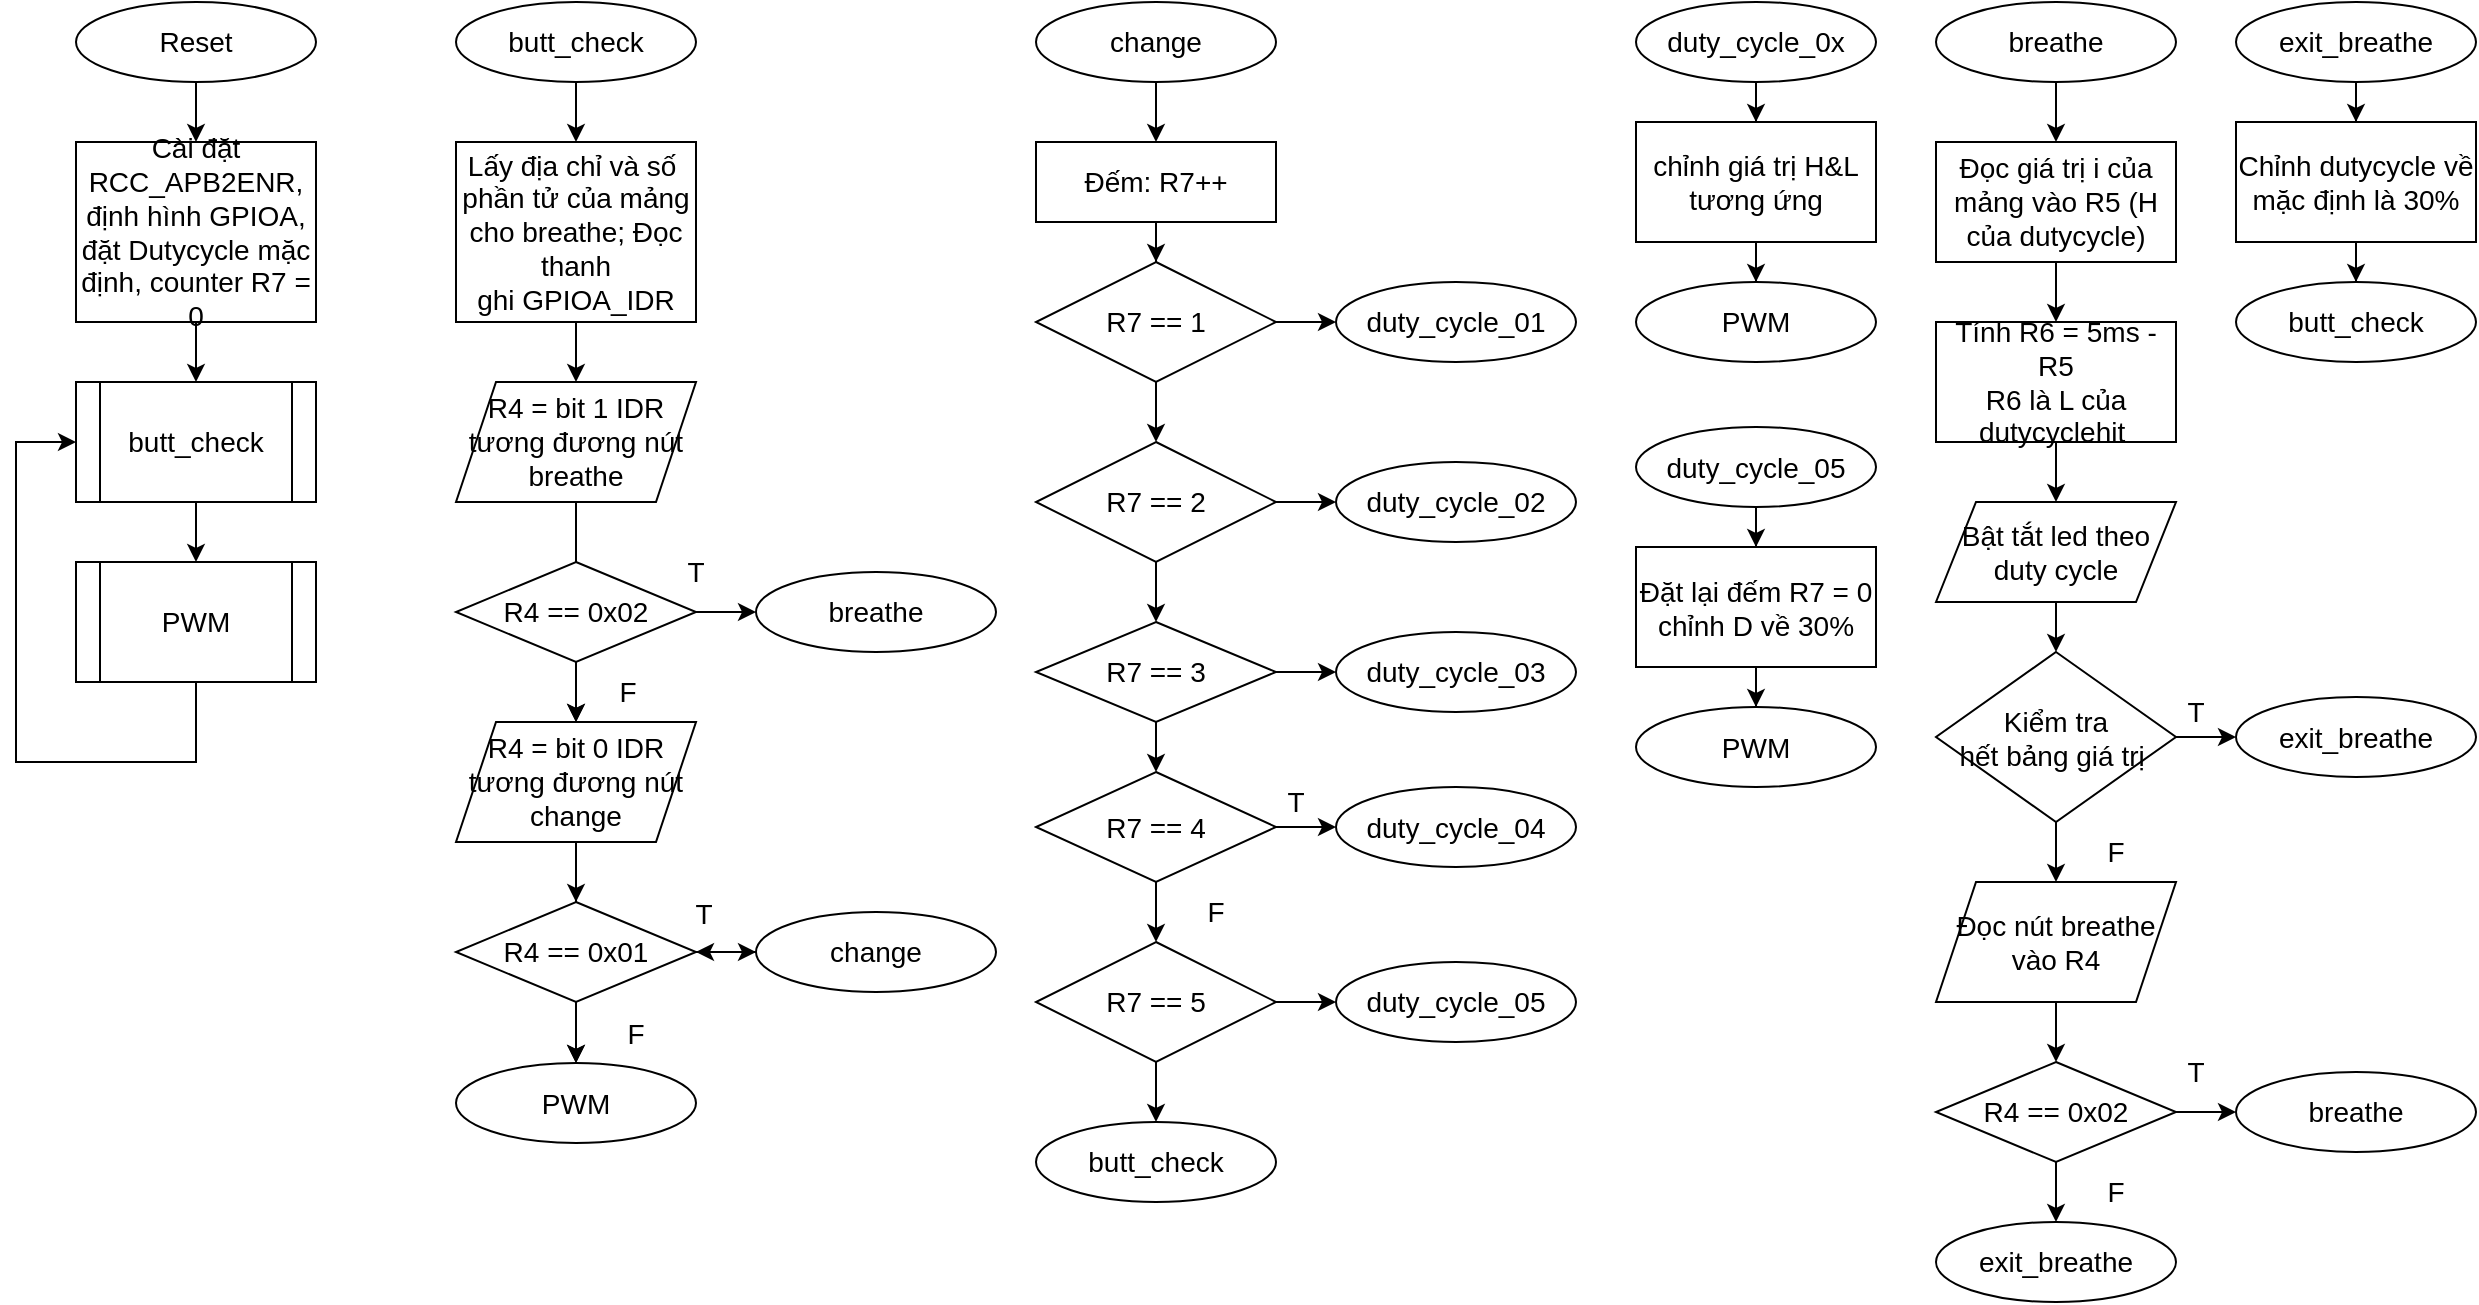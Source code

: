 <mxfile version="22.1.2" type="device">
  <diagram name="Page-1" id="hKXFvoHYiCMIiTL6P0JV">
    <mxGraphModel dx="992" dy="605" grid="1" gridSize="10" guides="1" tooltips="1" connect="1" arrows="1" fold="1" page="1" pageScale="1" pageWidth="850" pageHeight="1100" math="0" shadow="0">
      <root>
        <mxCell id="0" />
        <mxCell id="1" parent="0" />
        <mxCell id="JtcaFjxrKerbK_DlvWDh-1" value="Reset" style="rounded=1;whiteSpace=wrap;html=1;fontSize=14;glass=0;strokeWidth=1;shadow=0;shape=ellipse;perimeter=ellipsePerimeter;" parent="1" vertex="1">
          <mxGeometry x="60" y="100" width="120" height="40" as="geometry" />
        </mxCell>
        <mxCell id="JtcaFjxrKerbK_DlvWDh-2" value="Cài đặt RCC_APB2ENR, định hình GPIOA,&lt;br style=&quot;font-size: 14px;&quot;&gt;đặt Dutycycle mặc định, counter R7 = 0" style="rounded=0;whiteSpace=wrap;html=1;fontSize=14;" parent="1" vertex="1">
          <mxGeometry x="60" y="170" width="120" height="90" as="geometry" />
        </mxCell>
        <mxCell id="JtcaFjxrKerbK_DlvWDh-3" value="butt_check" style="shape=process;whiteSpace=wrap;html=1;backgroundOutline=1;fontSize=14;" parent="1" vertex="1">
          <mxGeometry x="60" y="290" width="120" height="60" as="geometry" />
        </mxCell>
        <mxCell id="JtcaFjxrKerbK_DlvWDh-4" value="PWM" style="shape=process;whiteSpace=wrap;html=1;backgroundOutline=1;fontSize=14;" parent="1" vertex="1">
          <mxGeometry x="60" y="380" width="120" height="60" as="geometry" />
        </mxCell>
        <mxCell id="JtcaFjxrKerbK_DlvWDh-5" value="" style="endArrow=classic;html=1;rounded=0;exitX=0.5;exitY=1;exitDx=0;exitDy=0;entryX=0.5;entryY=0;entryDx=0;entryDy=0;fontSize=14;" parent="1" source="JtcaFjxrKerbK_DlvWDh-1" target="JtcaFjxrKerbK_DlvWDh-2" edge="1">
          <mxGeometry width="50" height="50" relative="1" as="geometry">
            <mxPoint x="290" y="420" as="sourcePoint" />
            <mxPoint x="340" y="370" as="targetPoint" />
          </mxGeometry>
        </mxCell>
        <mxCell id="JtcaFjxrKerbK_DlvWDh-6" value="" style="endArrow=classic;html=1;rounded=0;exitX=0.5;exitY=1;exitDx=0;exitDy=0;entryX=0.5;entryY=0;entryDx=0;entryDy=0;fontSize=14;" parent="1" source="JtcaFjxrKerbK_DlvWDh-2" target="JtcaFjxrKerbK_DlvWDh-3" edge="1">
          <mxGeometry width="50" height="50" relative="1" as="geometry">
            <mxPoint x="290" y="420" as="sourcePoint" />
            <mxPoint x="340" y="370" as="targetPoint" />
          </mxGeometry>
        </mxCell>
        <mxCell id="JtcaFjxrKerbK_DlvWDh-7" value="" style="endArrow=classic;html=1;rounded=0;exitX=0.5;exitY=1;exitDx=0;exitDy=0;entryX=0.5;entryY=0;entryDx=0;entryDy=0;fontSize=14;" parent="1" source="JtcaFjxrKerbK_DlvWDh-3" target="JtcaFjxrKerbK_DlvWDh-4" edge="1">
          <mxGeometry width="50" height="50" relative="1" as="geometry">
            <mxPoint x="290" y="420" as="sourcePoint" />
            <mxPoint x="340" y="370" as="targetPoint" />
          </mxGeometry>
        </mxCell>
        <mxCell id="JtcaFjxrKerbK_DlvWDh-8" value="" style="endArrow=classic;html=1;rounded=0;exitX=0.5;exitY=1;exitDx=0;exitDy=0;entryX=0;entryY=0.5;entryDx=0;entryDy=0;fontSize=14;" parent="1" source="JtcaFjxrKerbK_DlvWDh-4" target="JtcaFjxrKerbK_DlvWDh-3" edge="1">
          <mxGeometry width="50" height="50" relative="1" as="geometry">
            <mxPoint x="290" y="420" as="sourcePoint" />
            <mxPoint x="340" y="370" as="targetPoint" />
            <Array as="points">
              <mxPoint x="120" y="480" />
              <mxPoint x="30" y="480" />
              <mxPoint x="30" y="320" />
            </Array>
          </mxGeometry>
        </mxCell>
        <mxCell id="JtcaFjxrKerbK_DlvWDh-9" value="butt_check" style="rounded=1;whiteSpace=wrap;html=1;fontSize=14;glass=0;strokeWidth=1;shadow=0;shape=ellipse;perimeter=ellipsePerimeter;" parent="1" vertex="1">
          <mxGeometry x="250" y="100" width="120" height="40" as="geometry" />
        </mxCell>
        <mxCell id="JtcaFjxrKerbK_DlvWDh-10" value="" style="edgeStyle=orthogonalEdgeStyle;rounded=0;orthogonalLoop=1;jettySize=auto;html=1;fontSize=14;" parent="1" source="JtcaFjxrKerbK_DlvWDh-11" target="JtcaFjxrKerbK_DlvWDh-13" edge="1">
          <mxGeometry relative="1" as="geometry" />
        </mxCell>
        <mxCell id="JtcaFjxrKerbK_DlvWDh-11" value="Lấy địa chỉ và số&amp;nbsp;&lt;br style=&quot;font-size: 14px;&quot;&gt;phần tử của mảng cho breathe; Đọc thanh ghi&amp;nbsp;GPIOA_IDR" style="rounded=0;whiteSpace=wrap;html=1;fontSize=14;" parent="1" vertex="1">
          <mxGeometry x="250" y="170" width="120" height="90" as="geometry" />
        </mxCell>
        <mxCell id="JtcaFjxrKerbK_DlvWDh-12" value="" style="edgeStyle=orthogonalEdgeStyle;rounded=0;orthogonalLoop=1;jettySize=auto;html=1;fontSize=14;" parent="1" source="JtcaFjxrKerbK_DlvWDh-13" target="JtcaFjxrKerbK_DlvWDh-18" edge="1">
          <mxGeometry relative="1" as="geometry" />
        </mxCell>
        <mxCell id="JtcaFjxrKerbK_DlvWDh-13" value="R4 = bit 1 IDR&lt;br style=&quot;font-size: 14px;&quot;&gt;tương đương nút&lt;br style=&quot;font-size: 14px;&quot;&gt;breathe" style="shape=parallelogram;perimeter=parallelogramPerimeter;whiteSpace=wrap;html=1;fixedSize=1;fontSize=14;" parent="1" vertex="1">
          <mxGeometry x="250" y="290" width="120" height="60" as="geometry" />
        </mxCell>
        <mxCell id="JtcaFjxrKerbK_DlvWDh-14" value="" style="edgeStyle=orthogonalEdgeStyle;rounded=0;orthogonalLoop=1;jettySize=auto;html=1;fontSize=14;" parent="1" source="JtcaFjxrKerbK_DlvWDh-15" target="JtcaFjxrKerbK_DlvWDh-18" edge="1">
          <mxGeometry relative="1" as="geometry" />
        </mxCell>
        <mxCell id="JtcaFjxrKerbK_DlvWDh-15" value="R4 == 0x02" style="rhombus;whiteSpace=wrap;html=1;fontSize=14;" parent="1" vertex="1">
          <mxGeometry x="250" y="380" width="120" height="50" as="geometry" />
        </mxCell>
        <mxCell id="JtcaFjxrKerbK_DlvWDh-16" value="breathe" style="rounded=1;whiteSpace=wrap;html=1;fontSize=14;glass=0;strokeWidth=1;shadow=0;shape=ellipse;perimeter=ellipsePerimeter;" parent="1" vertex="1">
          <mxGeometry x="400" y="385" width="120" height="40" as="geometry" />
        </mxCell>
        <mxCell id="JtcaFjxrKerbK_DlvWDh-17" value="" style="edgeStyle=orthogonalEdgeStyle;rounded=0;orthogonalLoop=1;jettySize=auto;html=1;fontSize=14;" parent="1" source="JtcaFjxrKerbK_DlvWDh-18" target="JtcaFjxrKerbK_DlvWDh-22" edge="1">
          <mxGeometry relative="1" as="geometry" />
        </mxCell>
        <mxCell id="JtcaFjxrKerbK_DlvWDh-18" value="R4 = bit 0 IDR&lt;br style=&quot;font-size: 14px;&quot;&gt;tương đương nút&lt;br style=&quot;font-size: 14px;&quot;&gt;change" style="shape=parallelogram;perimeter=parallelogramPerimeter;whiteSpace=wrap;html=1;fixedSize=1;fontSize=14;" parent="1" vertex="1">
          <mxGeometry x="250" y="460" width="120" height="60" as="geometry" />
        </mxCell>
        <mxCell id="JtcaFjxrKerbK_DlvWDh-19" value="R4 == 0x01" style="rhombus;whiteSpace=wrap;html=1;fontSize=14;" parent="1" vertex="1">
          <mxGeometry x="250" y="550" width="120" height="50" as="geometry" />
        </mxCell>
        <mxCell id="JtcaFjxrKerbK_DlvWDh-20" value="" style="edgeStyle=orthogonalEdgeStyle;rounded=0;orthogonalLoop=1;jettySize=auto;html=1;fontSize=14;" parent="1" source="JtcaFjxrKerbK_DlvWDh-21" target="JtcaFjxrKerbK_DlvWDh-19" edge="1">
          <mxGeometry relative="1" as="geometry" />
        </mxCell>
        <mxCell id="JtcaFjxrKerbK_DlvWDh-21" value="change" style="rounded=1;whiteSpace=wrap;html=1;fontSize=14;glass=0;strokeWidth=1;shadow=0;shape=ellipse;perimeter=ellipsePerimeter;" parent="1" vertex="1">
          <mxGeometry x="400" y="555" width="120" height="40" as="geometry" />
        </mxCell>
        <mxCell id="JtcaFjxrKerbK_DlvWDh-22" value="PWM" style="rounded=1;whiteSpace=wrap;html=1;fontSize=14;glass=0;strokeWidth=1;shadow=0;shape=ellipse;perimeter=ellipsePerimeter;" parent="1" vertex="1">
          <mxGeometry x="250" y="630.5" width="120" height="40" as="geometry" />
        </mxCell>
        <mxCell id="JtcaFjxrKerbK_DlvWDh-23" value="" style="endArrow=classic;html=1;rounded=0;exitX=0.5;exitY=1;exitDx=0;exitDy=0;entryX=0.5;entryY=0;entryDx=0;entryDy=0;fontSize=14;" parent="1" source="JtcaFjxrKerbK_DlvWDh-9" target="JtcaFjxrKerbK_DlvWDh-11" edge="1">
          <mxGeometry width="50" height="50" relative="1" as="geometry">
            <mxPoint x="390" y="330" as="sourcePoint" />
            <mxPoint x="440" y="280" as="targetPoint" />
          </mxGeometry>
        </mxCell>
        <mxCell id="JtcaFjxrKerbK_DlvWDh-24" value="" style="endArrow=classic;html=1;rounded=0;exitX=0.5;exitY=1;exitDx=0;exitDy=0;entryX=0.5;entryY=0;entryDx=0;entryDy=0;fontSize=14;" parent="1" source="JtcaFjxrKerbK_DlvWDh-18" target="JtcaFjxrKerbK_DlvWDh-19" edge="1">
          <mxGeometry width="50" height="50" relative="1" as="geometry">
            <mxPoint x="309.5" y="520" as="sourcePoint" />
            <mxPoint x="309.5" y="550" as="targetPoint" />
          </mxGeometry>
        </mxCell>
        <mxCell id="JtcaFjxrKerbK_DlvWDh-25" value="" style="endArrow=classic;html=1;rounded=0;exitX=1;exitY=0.5;exitDx=0;exitDy=0;entryX=0;entryY=0.5;entryDx=0;entryDy=0;fontSize=14;" parent="1" source="JtcaFjxrKerbK_DlvWDh-15" target="JtcaFjxrKerbK_DlvWDh-16" edge="1">
          <mxGeometry width="50" height="50" relative="1" as="geometry">
            <mxPoint x="390" y="450" as="sourcePoint" />
            <mxPoint x="440" y="400" as="targetPoint" />
          </mxGeometry>
        </mxCell>
        <mxCell id="JtcaFjxrKerbK_DlvWDh-26" value="" style="endArrow=classic;html=1;rounded=0;exitX=1;exitY=0.5;exitDx=0;exitDy=0;entryX=0;entryY=0.5;entryDx=0;entryDy=0;fontSize=14;" parent="1" source="JtcaFjxrKerbK_DlvWDh-19" target="JtcaFjxrKerbK_DlvWDh-21" edge="1">
          <mxGeometry width="50" height="50" relative="1" as="geometry">
            <mxPoint x="370" y="574.5" as="sourcePoint" />
            <mxPoint x="400" y="574.5" as="targetPoint" />
          </mxGeometry>
        </mxCell>
        <mxCell id="JtcaFjxrKerbK_DlvWDh-27" value="" style="endArrow=classic;html=1;rounded=0;exitX=0.5;exitY=1;exitDx=0;exitDy=0;entryX=0.5;entryY=0;entryDx=0;entryDy=0;fontSize=14;" parent="1" source="JtcaFjxrKerbK_DlvWDh-19" target="JtcaFjxrKerbK_DlvWDh-22" edge="1">
          <mxGeometry width="50" height="50" relative="1" as="geometry">
            <mxPoint x="309.5" y="600.5" as="sourcePoint" />
            <mxPoint x="310" y="630" as="targetPoint" />
          </mxGeometry>
        </mxCell>
        <mxCell id="JtcaFjxrKerbK_DlvWDh-28" value="T" style="text;html=1;strokeColor=none;fillColor=none;align=center;verticalAlign=middle;whiteSpace=wrap;rounded=0;fontSize=14;" parent="1" vertex="1">
          <mxGeometry x="340" y="370" width="60" height="30" as="geometry" />
        </mxCell>
        <mxCell id="JtcaFjxrKerbK_DlvWDh-29" value="F" style="text;html=1;strokeColor=none;fillColor=none;align=center;verticalAlign=middle;whiteSpace=wrap;rounded=0;fontSize=14;" parent="1" vertex="1">
          <mxGeometry x="306" y="430" width="60" height="30" as="geometry" />
        </mxCell>
        <mxCell id="JtcaFjxrKerbK_DlvWDh-30" value="T" style="text;html=1;strokeColor=none;fillColor=none;align=center;verticalAlign=middle;whiteSpace=wrap;rounded=0;fontSize=14;" parent="1" vertex="1">
          <mxGeometry x="344" y="540.5" width="60" height="30" as="geometry" />
        </mxCell>
        <mxCell id="JtcaFjxrKerbK_DlvWDh-31" value="F" style="text;html=1;strokeColor=none;fillColor=none;align=center;verticalAlign=middle;whiteSpace=wrap;rounded=0;fontSize=14;" parent="1" vertex="1">
          <mxGeometry x="310" y="600.5" width="60" height="30" as="geometry" />
        </mxCell>
        <mxCell id="JtcaFjxrKerbK_DlvWDh-32" value="" style="edgeStyle=orthogonalEdgeStyle;rounded=0;orthogonalLoop=1;jettySize=auto;html=1;fontSize=14;" parent="1" source="JtcaFjxrKerbK_DlvWDh-33" target="JtcaFjxrKerbK_DlvWDh-58" edge="1">
          <mxGeometry relative="1" as="geometry" />
        </mxCell>
        <mxCell id="JtcaFjxrKerbK_DlvWDh-33" value="change" style="rounded=1;whiteSpace=wrap;html=1;fontSize=14;glass=0;strokeWidth=1;shadow=0;shape=ellipse;perimeter=ellipsePerimeter;" parent="1" vertex="1">
          <mxGeometry x="540" y="100" width="120" height="40" as="geometry" />
        </mxCell>
        <mxCell id="JtcaFjxrKerbK_DlvWDh-34" value="" style="edgeStyle=orthogonalEdgeStyle;rounded=0;orthogonalLoop=1;jettySize=auto;html=1;fontSize=14;" parent="1" source="JtcaFjxrKerbK_DlvWDh-36" target="JtcaFjxrKerbK_DlvWDh-39" edge="1">
          <mxGeometry relative="1" as="geometry" />
        </mxCell>
        <mxCell id="JtcaFjxrKerbK_DlvWDh-35" value="" style="edgeStyle=orthogonalEdgeStyle;rounded=0;orthogonalLoop=1;jettySize=auto;html=1;fontSize=14;" parent="1" source="JtcaFjxrKerbK_DlvWDh-36" target="JtcaFjxrKerbK_DlvWDh-55" edge="1">
          <mxGeometry relative="1" as="geometry" />
        </mxCell>
        <mxCell id="JtcaFjxrKerbK_DlvWDh-36" value="R7 == 1" style="rounded=0;whiteSpace=wrap;html=1;shape=rhombus;perimeter=rhombusPerimeter;fontSize=14;" parent="1" vertex="1">
          <mxGeometry x="540" y="230" width="120" height="60" as="geometry" />
        </mxCell>
        <mxCell id="JtcaFjxrKerbK_DlvWDh-37" value="" style="edgeStyle=orthogonalEdgeStyle;rounded=0;orthogonalLoop=1;jettySize=auto;html=1;fontSize=14;" parent="1" source="JtcaFjxrKerbK_DlvWDh-39" target="JtcaFjxrKerbK_DlvWDh-42" edge="1">
          <mxGeometry relative="1" as="geometry" />
        </mxCell>
        <mxCell id="JtcaFjxrKerbK_DlvWDh-38" value="" style="edgeStyle=orthogonalEdgeStyle;rounded=0;orthogonalLoop=1;jettySize=auto;html=1;fontSize=14;" parent="1" source="JtcaFjxrKerbK_DlvWDh-39" target="JtcaFjxrKerbK_DlvWDh-54" edge="1">
          <mxGeometry relative="1" as="geometry" />
        </mxCell>
        <mxCell id="JtcaFjxrKerbK_DlvWDh-39" value="R7 == 2" style="rounded=0;whiteSpace=wrap;html=1;shape=rhombus;perimeter=rhombusPerimeter;fontSize=14;" parent="1" vertex="1">
          <mxGeometry x="540" y="320" width="120" height="60" as="geometry" />
        </mxCell>
        <mxCell id="JtcaFjxrKerbK_DlvWDh-40" value="" style="edgeStyle=orthogonalEdgeStyle;rounded=0;orthogonalLoop=1;jettySize=auto;html=1;fontSize=14;" parent="1" source="JtcaFjxrKerbK_DlvWDh-42" target="JtcaFjxrKerbK_DlvWDh-45" edge="1">
          <mxGeometry relative="1" as="geometry" />
        </mxCell>
        <mxCell id="JtcaFjxrKerbK_DlvWDh-41" value="" style="edgeStyle=orthogonalEdgeStyle;rounded=0;orthogonalLoop=1;jettySize=auto;html=1;fontSize=14;" parent="1" source="JtcaFjxrKerbK_DlvWDh-42" target="JtcaFjxrKerbK_DlvWDh-53" edge="1">
          <mxGeometry relative="1" as="geometry" />
        </mxCell>
        <mxCell id="JtcaFjxrKerbK_DlvWDh-42" value="R7 == 3" style="shape=rhombus;whiteSpace=wrap;html=1;fixedSize=1;perimeter=rhombusPerimeter;fontSize=14;" parent="1" vertex="1">
          <mxGeometry x="540" y="410" width="120" height="50" as="geometry" />
        </mxCell>
        <mxCell id="JtcaFjxrKerbK_DlvWDh-43" value="" style="edgeStyle=orthogonalEdgeStyle;rounded=0;orthogonalLoop=1;jettySize=auto;html=1;fontSize=14;" parent="1" source="JtcaFjxrKerbK_DlvWDh-45" target="JtcaFjxrKerbK_DlvWDh-49" edge="1">
          <mxGeometry relative="1" as="geometry" />
        </mxCell>
        <mxCell id="JtcaFjxrKerbK_DlvWDh-44" value="" style="edgeStyle=orthogonalEdgeStyle;rounded=0;orthogonalLoop=1;jettySize=auto;html=1;fontSize=14;" parent="1" source="JtcaFjxrKerbK_DlvWDh-45" target="JtcaFjxrKerbK_DlvWDh-48" edge="1">
          <mxGeometry relative="1" as="geometry" />
        </mxCell>
        <mxCell id="JtcaFjxrKerbK_DlvWDh-45" value="R7 == 4" style="rhombus;whiteSpace=wrap;html=1;fontSize=14;" parent="1" vertex="1">
          <mxGeometry x="540" y="485" width="120" height="55" as="geometry" />
        </mxCell>
        <mxCell id="JtcaFjxrKerbK_DlvWDh-46" value="" style="edgeStyle=orthogonalEdgeStyle;rounded=0;orthogonalLoop=1;jettySize=auto;html=1;fontSize=14;" parent="1" source="JtcaFjxrKerbK_DlvWDh-48" target="JtcaFjxrKerbK_DlvWDh-52" edge="1">
          <mxGeometry relative="1" as="geometry" />
        </mxCell>
        <mxCell id="JtcaFjxrKerbK_DlvWDh-47" value="" style="edgeStyle=orthogonalEdgeStyle;rounded=0;orthogonalLoop=1;jettySize=auto;html=1;fontSize=14;" parent="1" source="JtcaFjxrKerbK_DlvWDh-48" target="JtcaFjxrKerbK_DlvWDh-56" edge="1">
          <mxGeometry relative="1" as="geometry" />
        </mxCell>
        <mxCell id="JtcaFjxrKerbK_DlvWDh-48" value="R7 == 5" style="shape=rhombus;whiteSpace=wrap;html=1;fixedSize=1;perimeter=rhombusPerimeter;fontSize=14;" parent="1" vertex="1">
          <mxGeometry x="540" y="570" width="120" height="60" as="geometry" />
        </mxCell>
        <mxCell id="JtcaFjxrKerbK_DlvWDh-49" value="duty_cycle_04" style="rounded=1;whiteSpace=wrap;html=1;fontSize=14;glass=0;strokeWidth=1;shadow=0;shape=ellipse;perimeter=ellipsePerimeter;" parent="1" vertex="1">
          <mxGeometry x="690" y="492.5" width="120" height="40" as="geometry" />
        </mxCell>
        <mxCell id="JtcaFjxrKerbK_DlvWDh-50" value="T" style="text;html=1;strokeColor=none;fillColor=none;align=center;verticalAlign=middle;whiteSpace=wrap;rounded=0;fontSize=14;" parent="1" vertex="1">
          <mxGeometry x="640" y="485" width="60" height="30" as="geometry" />
        </mxCell>
        <mxCell id="JtcaFjxrKerbK_DlvWDh-51" value="F" style="text;html=1;strokeColor=none;fillColor=none;align=center;verticalAlign=middle;whiteSpace=wrap;rounded=0;fontSize=14;" parent="1" vertex="1">
          <mxGeometry x="600" y="540" width="60" height="30" as="geometry" />
        </mxCell>
        <mxCell id="JtcaFjxrKerbK_DlvWDh-52" value="butt_check" style="rounded=1;whiteSpace=wrap;html=1;fontSize=14;glass=0;strokeWidth=1;shadow=0;shape=ellipse;perimeter=ellipsePerimeter;" parent="1" vertex="1">
          <mxGeometry x="540" y="660" width="120" height="40" as="geometry" />
        </mxCell>
        <mxCell id="JtcaFjxrKerbK_DlvWDh-53" value="duty_cycle_03" style="rounded=1;whiteSpace=wrap;html=1;fontSize=14;glass=0;strokeWidth=1;shadow=0;shape=ellipse;perimeter=ellipsePerimeter;" parent="1" vertex="1">
          <mxGeometry x="690" y="415" width="120" height="40" as="geometry" />
        </mxCell>
        <mxCell id="JtcaFjxrKerbK_DlvWDh-54" value="duty_cycle_02" style="rounded=1;whiteSpace=wrap;html=1;fontSize=14;glass=0;strokeWidth=1;shadow=0;shape=ellipse;perimeter=ellipsePerimeter;" parent="1" vertex="1">
          <mxGeometry x="690" y="330" width="120" height="40" as="geometry" />
        </mxCell>
        <mxCell id="JtcaFjxrKerbK_DlvWDh-55" value="duty_cycle_01" style="rounded=1;whiteSpace=wrap;html=1;fontSize=14;glass=0;strokeWidth=1;shadow=0;shape=ellipse;perimeter=ellipsePerimeter;" parent="1" vertex="1">
          <mxGeometry x="690" y="240" width="120" height="40" as="geometry" />
        </mxCell>
        <mxCell id="JtcaFjxrKerbK_DlvWDh-56" value="duty_cycle_05" style="rounded=1;whiteSpace=wrap;html=1;fontSize=14;glass=0;strokeWidth=1;shadow=0;shape=ellipse;perimeter=ellipsePerimeter;" parent="1" vertex="1">
          <mxGeometry x="690" y="580" width="120" height="40" as="geometry" />
        </mxCell>
        <mxCell id="JtcaFjxrKerbK_DlvWDh-57" style="edgeStyle=orthogonalEdgeStyle;rounded=0;orthogonalLoop=1;jettySize=auto;html=1;entryX=0.5;entryY=0;entryDx=0;entryDy=0;fontSize=14;" parent="1" source="JtcaFjxrKerbK_DlvWDh-58" target="JtcaFjxrKerbK_DlvWDh-36" edge="1">
          <mxGeometry relative="1" as="geometry" />
        </mxCell>
        <mxCell id="JtcaFjxrKerbK_DlvWDh-58" value="Đếm: R7++" style="rounded=0;whiteSpace=wrap;html=1;fontSize=14;" parent="1" vertex="1">
          <mxGeometry x="540" y="170" width="120" height="40" as="geometry" />
        </mxCell>
        <mxCell id="JtcaFjxrKerbK_DlvWDh-59" value="" style="edgeStyle=orthogonalEdgeStyle;rounded=0;orthogonalLoop=1;jettySize=auto;html=1;fontSize=14;" parent="1" source="JtcaFjxrKerbK_DlvWDh-60" target="JtcaFjxrKerbK_DlvWDh-63" edge="1">
          <mxGeometry relative="1" as="geometry" />
        </mxCell>
        <mxCell id="JtcaFjxrKerbK_DlvWDh-60" value="duty_cycle_0x" style="rounded=1;whiteSpace=wrap;html=1;fontSize=14;glass=0;strokeWidth=1;shadow=0;shape=ellipse;perimeter=ellipsePerimeter;" parent="1" vertex="1">
          <mxGeometry x="840" y="100" width="120" height="40" as="geometry" />
        </mxCell>
        <mxCell id="JtcaFjxrKerbK_DlvWDh-61" value="PWM" style="rounded=1;whiteSpace=wrap;html=1;fontSize=14;glass=0;strokeWidth=1;shadow=0;shape=ellipse;perimeter=ellipsePerimeter;" parent="1" vertex="1">
          <mxGeometry x="840" y="240" width="120" height="40" as="geometry" />
        </mxCell>
        <mxCell id="JtcaFjxrKerbK_DlvWDh-62" value="" style="edgeStyle=orthogonalEdgeStyle;rounded=0;orthogonalLoop=1;jettySize=auto;html=1;fontSize=14;" parent="1" source="JtcaFjxrKerbK_DlvWDh-63" target="JtcaFjxrKerbK_DlvWDh-61" edge="1">
          <mxGeometry relative="1" as="geometry" />
        </mxCell>
        <mxCell id="JtcaFjxrKerbK_DlvWDh-63" value="chỉnh giá trị H&amp;amp;L tương ứng" style="rounded=0;whiteSpace=wrap;html=1;fontSize=14;" parent="1" vertex="1">
          <mxGeometry x="840" y="160" width="120" height="60" as="geometry" />
        </mxCell>
        <mxCell id="JtcaFjxrKerbK_DlvWDh-64" value="" style="edgeStyle=orthogonalEdgeStyle;rounded=0;orthogonalLoop=1;jettySize=auto;html=1;fontSize=14;" parent="1" source="JtcaFjxrKerbK_DlvWDh-65" target="JtcaFjxrKerbK_DlvWDh-68" edge="1">
          <mxGeometry relative="1" as="geometry" />
        </mxCell>
        <mxCell id="JtcaFjxrKerbK_DlvWDh-65" value="duty_cycle_05" style="rounded=1;whiteSpace=wrap;html=1;fontSize=14;glass=0;strokeWidth=1;shadow=0;shape=ellipse;perimeter=ellipsePerimeter;" parent="1" vertex="1">
          <mxGeometry x="840" y="312.5" width="120" height="40" as="geometry" />
        </mxCell>
        <mxCell id="JtcaFjxrKerbK_DlvWDh-66" value="PWM" style="rounded=1;whiteSpace=wrap;html=1;fontSize=14;glass=0;strokeWidth=1;shadow=0;shape=ellipse;perimeter=ellipsePerimeter;" parent="1" vertex="1">
          <mxGeometry x="840" y="452.5" width="120" height="40" as="geometry" />
        </mxCell>
        <mxCell id="JtcaFjxrKerbK_DlvWDh-67" value="" style="edgeStyle=orthogonalEdgeStyle;rounded=0;orthogonalLoop=1;jettySize=auto;html=1;fontSize=14;" parent="1" source="JtcaFjxrKerbK_DlvWDh-68" target="JtcaFjxrKerbK_DlvWDh-66" edge="1">
          <mxGeometry relative="1" as="geometry" />
        </mxCell>
        <mxCell id="JtcaFjxrKerbK_DlvWDh-68" value="Đặt lại đếm R7 = 0&lt;br style=&quot;font-size: 14px;&quot;&gt;chỉnh D về 30%" style="rounded=0;whiteSpace=wrap;html=1;fontSize=14;" parent="1" vertex="1">
          <mxGeometry x="840" y="372.5" width="120" height="60" as="geometry" />
        </mxCell>
        <mxCell id="JtcaFjxrKerbK_DlvWDh-69" value="breathe" style="rounded=1;whiteSpace=wrap;html=1;fontSize=14;glass=0;strokeWidth=1;shadow=0;shape=ellipse;perimeter=ellipsePerimeter;" parent="1" vertex="1">
          <mxGeometry x="990" y="100" width="120" height="40" as="geometry" />
        </mxCell>
        <mxCell id="JtcaFjxrKerbK_DlvWDh-70" value="" style="edgeStyle=orthogonalEdgeStyle;rounded=0;orthogonalLoop=1;jettySize=auto;html=1;fontSize=14;" parent="1" source="JtcaFjxrKerbK_DlvWDh-71" target="JtcaFjxrKerbK_DlvWDh-74" edge="1">
          <mxGeometry relative="1" as="geometry" />
        </mxCell>
        <mxCell id="JtcaFjxrKerbK_DlvWDh-71" value="Đọc giá trị i của mảng vào R5 (H của dutycycle)" style="rounded=0;whiteSpace=wrap;html=1;fontSize=14;" parent="1" vertex="1">
          <mxGeometry x="990" y="170" width="120" height="60" as="geometry" />
        </mxCell>
        <mxCell id="JtcaFjxrKerbK_DlvWDh-72" value="" style="endArrow=classic;html=1;rounded=0;exitX=0.5;exitY=1;exitDx=0;exitDy=0;entryX=0.5;entryY=0;entryDx=0;entryDy=0;fontSize=14;" parent="1" source="JtcaFjxrKerbK_DlvWDh-69" target="JtcaFjxrKerbK_DlvWDh-71" edge="1">
          <mxGeometry width="50" height="50" relative="1" as="geometry">
            <mxPoint x="1220" y="420" as="sourcePoint" />
            <mxPoint x="1270" y="370" as="targetPoint" />
          </mxGeometry>
        </mxCell>
        <mxCell id="JtcaFjxrKerbK_DlvWDh-73" value="" style="edgeStyle=orthogonalEdgeStyle;rounded=0;orthogonalLoop=1;jettySize=auto;html=1;fontSize=14;" parent="1" source="JtcaFjxrKerbK_DlvWDh-74" target="JtcaFjxrKerbK_DlvWDh-76" edge="1">
          <mxGeometry relative="1" as="geometry" />
        </mxCell>
        <mxCell id="JtcaFjxrKerbK_DlvWDh-74" value="Tính R6 = 5ms - R5&lt;br style=&quot;font-size: 14px;&quot;&gt;R6 là L của dutycyclehit&amp;nbsp;" style="rounded=0;whiteSpace=wrap;html=1;fontSize=14;" parent="1" vertex="1">
          <mxGeometry x="990" y="260" width="120" height="60" as="geometry" />
        </mxCell>
        <mxCell id="JtcaFjxrKerbK_DlvWDh-75" value="" style="edgeStyle=orthogonalEdgeStyle;rounded=0;orthogonalLoop=1;jettySize=auto;html=1;fontSize=14;" parent="1" source="JtcaFjxrKerbK_DlvWDh-76" target="JtcaFjxrKerbK_DlvWDh-79" edge="1">
          <mxGeometry relative="1" as="geometry" />
        </mxCell>
        <mxCell id="JtcaFjxrKerbK_DlvWDh-76" value="Bật tắt led theo &lt;br style=&quot;font-size: 14px;&quot;&gt;duty cycle" style="shape=parallelogram;perimeter=parallelogramPerimeter;whiteSpace=wrap;html=1;fixedSize=1;fontSize=14;" parent="1" vertex="1">
          <mxGeometry x="990" y="350" width="120" height="50" as="geometry" />
        </mxCell>
        <mxCell id="JtcaFjxrKerbK_DlvWDh-77" value="" style="edgeStyle=orthogonalEdgeStyle;rounded=0;orthogonalLoop=1;jettySize=auto;html=1;fontSize=14;" parent="1" source="JtcaFjxrKerbK_DlvWDh-79" target="JtcaFjxrKerbK_DlvWDh-82" edge="1">
          <mxGeometry relative="1" as="geometry" />
        </mxCell>
        <mxCell id="JtcaFjxrKerbK_DlvWDh-78" value="" style="edgeStyle=orthogonalEdgeStyle;rounded=0;orthogonalLoop=1;jettySize=auto;html=1;fontSize=14;" parent="1" source="JtcaFjxrKerbK_DlvWDh-79" target="JtcaFjxrKerbK_DlvWDh-81" edge="1">
          <mxGeometry relative="1" as="geometry" />
        </mxCell>
        <mxCell id="JtcaFjxrKerbK_DlvWDh-79" value="Kiểm tra &lt;br style=&quot;font-size: 14px;&quot;&gt;hết bảng giá trị&amp;nbsp;" style="rhombus;whiteSpace=wrap;html=1;fontSize=14;" parent="1" vertex="1">
          <mxGeometry x="990" y="425" width="120" height="85" as="geometry" />
        </mxCell>
        <mxCell id="JtcaFjxrKerbK_DlvWDh-80" style="edgeStyle=orthogonalEdgeStyle;rounded=0;orthogonalLoop=1;jettySize=auto;html=1;fontSize=14;" parent="1" source="JtcaFjxrKerbK_DlvWDh-81" target="JtcaFjxrKerbK_DlvWDh-87" edge="1">
          <mxGeometry relative="1" as="geometry" />
        </mxCell>
        <mxCell id="JtcaFjxrKerbK_DlvWDh-81" value="Đọc nút breathe &lt;br style=&quot;font-size: 14px;&quot;&gt;vào R4" style="shape=parallelogram;perimeter=parallelogramPerimeter;whiteSpace=wrap;html=1;fixedSize=1;fontSize=14;" parent="1" vertex="1">
          <mxGeometry x="990" y="540" width="120" height="60" as="geometry" />
        </mxCell>
        <mxCell id="JtcaFjxrKerbK_DlvWDh-82" value="exit_breathe" style="rounded=1;whiteSpace=wrap;html=1;fontSize=14;glass=0;strokeWidth=1;shadow=0;shape=ellipse;perimeter=ellipsePerimeter;" parent="1" vertex="1">
          <mxGeometry x="1140" y="447.5" width="120" height="40" as="geometry" />
        </mxCell>
        <mxCell id="JtcaFjxrKerbK_DlvWDh-83" value="T" style="text;html=1;strokeColor=none;fillColor=none;align=center;verticalAlign=middle;whiteSpace=wrap;rounded=0;fontSize=14;" parent="1" vertex="1">
          <mxGeometry x="1090" y="440" width="60" height="30" as="geometry" />
        </mxCell>
        <mxCell id="JtcaFjxrKerbK_DlvWDh-84" value="F" style="text;html=1;strokeColor=none;fillColor=none;align=center;verticalAlign=middle;whiteSpace=wrap;rounded=0;fontSize=14;" parent="1" vertex="1">
          <mxGeometry x="1050" y="510" width="60" height="30" as="geometry" />
        </mxCell>
        <mxCell id="JtcaFjxrKerbK_DlvWDh-85" style="edgeStyle=orthogonalEdgeStyle;rounded=0;orthogonalLoop=1;jettySize=auto;html=1;fontSize=14;" parent="1" source="JtcaFjxrKerbK_DlvWDh-87" target="JtcaFjxrKerbK_DlvWDh-88" edge="1">
          <mxGeometry relative="1" as="geometry" />
        </mxCell>
        <mxCell id="JtcaFjxrKerbK_DlvWDh-86" value="" style="edgeStyle=orthogonalEdgeStyle;rounded=0;orthogonalLoop=1;jettySize=auto;html=1;fontSize=14;" parent="1" source="JtcaFjxrKerbK_DlvWDh-87" target="JtcaFjxrKerbK_DlvWDh-89" edge="1">
          <mxGeometry relative="1" as="geometry" />
        </mxCell>
        <mxCell id="JtcaFjxrKerbK_DlvWDh-87" value="R4 == 0x02" style="rhombus;whiteSpace=wrap;html=1;fontSize=14;" parent="1" vertex="1">
          <mxGeometry x="990" y="630" width="120" height="50" as="geometry" />
        </mxCell>
        <mxCell id="JtcaFjxrKerbK_DlvWDh-88" value="exit_breathe" style="rounded=1;whiteSpace=wrap;html=1;fontSize=14;glass=0;strokeWidth=1;shadow=0;shape=ellipse;perimeter=ellipsePerimeter;" parent="1" vertex="1">
          <mxGeometry x="990" y="710" width="120" height="40" as="geometry" />
        </mxCell>
        <mxCell id="JtcaFjxrKerbK_DlvWDh-89" value="breathe" style="rounded=1;whiteSpace=wrap;html=1;fontSize=14;glass=0;strokeWidth=1;shadow=0;shape=ellipse;perimeter=ellipsePerimeter;" parent="1" vertex="1">
          <mxGeometry x="1140" y="635" width="120" height="40" as="geometry" />
        </mxCell>
        <mxCell id="JtcaFjxrKerbK_DlvWDh-90" value="T" style="text;html=1;strokeColor=none;fillColor=none;align=center;verticalAlign=middle;whiteSpace=wrap;rounded=0;fontSize=14;" parent="1" vertex="1">
          <mxGeometry x="1090" y="620" width="60" height="30" as="geometry" />
        </mxCell>
        <mxCell id="JtcaFjxrKerbK_DlvWDh-91" value="F" style="text;html=1;strokeColor=none;fillColor=none;align=center;verticalAlign=middle;whiteSpace=wrap;rounded=0;fontSize=14;" parent="1" vertex="1">
          <mxGeometry x="1050" y="680" width="60" height="30" as="geometry" />
        </mxCell>
        <mxCell id="JtcaFjxrKerbK_DlvWDh-92" value="" style="edgeStyle=orthogonalEdgeStyle;rounded=0;orthogonalLoop=1;jettySize=auto;html=1;fontSize=14;" parent="1" source="JtcaFjxrKerbK_DlvWDh-93" target="JtcaFjxrKerbK_DlvWDh-96" edge="1">
          <mxGeometry relative="1" as="geometry" />
        </mxCell>
        <mxCell id="JtcaFjxrKerbK_DlvWDh-93" value="exit_breathe" style="rounded=1;whiteSpace=wrap;html=1;fontSize=14;glass=0;strokeWidth=1;shadow=0;shape=ellipse;perimeter=ellipsePerimeter;" parent="1" vertex="1">
          <mxGeometry x="1140" y="100" width="120" height="40" as="geometry" />
        </mxCell>
        <mxCell id="JtcaFjxrKerbK_DlvWDh-94" value="butt_check" style="rounded=1;whiteSpace=wrap;html=1;fontSize=14;glass=0;strokeWidth=1;shadow=0;shape=ellipse;perimeter=ellipsePerimeter;" parent="1" vertex="1">
          <mxGeometry x="1140" y="240" width="120" height="40" as="geometry" />
        </mxCell>
        <mxCell id="JtcaFjxrKerbK_DlvWDh-95" value="" style="edgeStyle=orthogonalEdgeStyle;rounded=0;orthogonalLoop=1;jettySize=auto;html=1;fontSize=14;" parent="1" source="JtcaFjxrKerbK_DlvWDh-96" target="JtcaFjxrKerbK_DlvWDh-94" edge="1">
          <mxGeometry relative="1" as="geometry" />
        </mxCell>
        <mxCell id="JtcaFjxrKerbK_DlvWDh-96" value="Chỉnh dutycycle về mặc định là 30%" style="rounded=0;whiteSpace=wrap;html=1;fontSize=14;" parent="1" vertex="1">
          <mxGeometry x="1140" y="160" width="120" height="60" as="geometry" />
        </mxCell>
      </root>
    </mxGraphModel>
  </diagram>
</mxfile>
